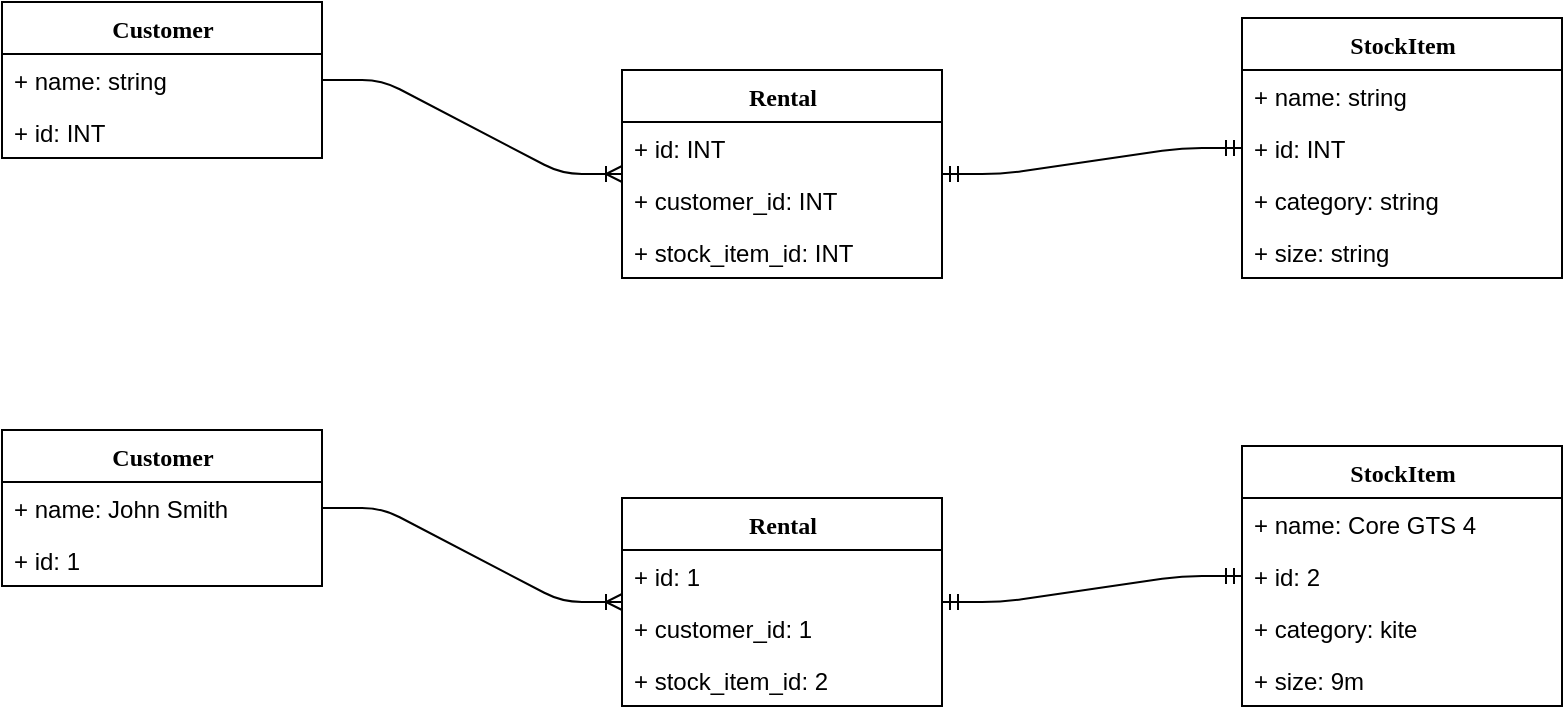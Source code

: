 <mxfile pages="1" version="11.2.5" type="device"><diagram name="Page-1" id="9f46799a-70d6-7492-0946-bef42562c5a5"><mxGraphModel dx="1186" dy="877" grid="1" gridSize="10" guides="1" tooltips="1" connect="1" arrows="1" fold="1" page="1" pageScale="1" pageWidth="1100" pageHeight="850" background="#ffffff" math="0" shadow="0"><root><mxCell id="0"/><mxCell id="1" parent="0"/><mxCell id="78961159f06e98e8-30" value="StockItem" style="swimlane;html=1;fontStyle=1;align=center;verticalAlign=top;childLayout=stackLayout;horizontal=1;startSize=26;horizontalStack=0;resizeParent=1;resizeLast=0;collapsible=1;marginBottom=0;swimlaneFillColor=#ffffff;rounded=0;shadow=0;comic=0;labelBackgroundColor=none;strokeColor=#000000;strokeWidth=1;fillColor=none;fontFamily=Verdana;fontSize=12;fontColor=#000000;" parent="1" vertex="1"><mxGeometry x="790" y="50" width="160" height="130" as="geometry"/></mxCell><mxCell id="78961159f06e98e8-31" value="+ name: string" style="text;html=1;strokeColor=none;fillColor=none;align=left;verticalAlign=top;spacingLeft=4;spacingRight=4;whiteSpace=wrap;overflow=hidden;rotatable=0;points=[[0,0.5],[1,0.5]];portConstraint=eastwest;" parent="78961159f06e98e8-30" vertex="1"><mxGeometry y="26" width="160" height="26" as="geometry"/></mxCell><mxCell id="78961159f06e98e8-32" value="+ id: INT" style="text;html=1;strokeColor=none;fillColor=none;align=left;verticalAlign=top;spacingLeft=4;spacingRight=4;whiteSpace=wrap;overflow=hidden;rotatable=0;points=[[0,0.5],[1,0.5]];portConstraint=eastwest;" parent="78961159f06e98e8-30" vertex="1"><mxGeometry y="52" width="160" height="26" as="geometry"/></mxCell><mxCell id="78961159f06e98e8-33" value="+ category: string" style="text;html=1;strokeColor=none;fillColor=none;align=left;verticalAlign=top;spacingLeft=4;spacingRight=4;whiteSpace=wrap;overflow=hidden;rotatable=0;points=[[0,0.5],[1,0.5]];portConstraint=eastwest;" parent="78961159f06e98e8-30" vertex="1"><mxGeometry y="78" width="160" height="26" as="geometry"/></mxCell><mxCell id="78961159f06e98e8-34" value="+ size: string" style="text;html=1;strokeColor=none;fillColor=none;align=left;verticalAlign=top;spacingLeft=4;spacingRight=4;whiteSpace=wrap;overflow=hidden;rotatable=0;points=[[0,0.5],[1,0.5]];portConstraint=eastwest;" parent="78961159f06e98e8-30" vertex="1"><mxGeometry y="104" width="160" height="26" as="geometry"/></mxCell><mxCell id="78961159f06e98e8-43" value="Customer" style="swimlane;html=1;fontStyle=1;align=center;verticalAlign=top;childLayout=stackLayout;horizontal=1;startSize=26;horizontalStack=0;resizeParent=1;resizeLast=0;collapsible=1;marginBottom=0;swimlaneFillColor=#ffffff;rounded=0;shadow=0;comic=0;labelBackgroundColor=none;strokeColor=#000000;strokeWidth=1;fillColor=none;fontFamily=Verdana;fontSize=12;fontColor=#000000;" parent="1" vertex="1"><mxGeometry x="170" y="42" width="160" height="78" as="geometry"/></mxCell><mxCell id="78961159f06e98e8-44" value="+ name: string" style="text;html=1;strokeColor=none;fillColor=none;align=left;verticalAlign=top;spacingLeft=4;spacingRight=4;whiteSpace=wrap;overflow=hidden;rotatable=0;points=[[0,0.5],[1,0.5]];portConstraint=eastwest;" parent="78961159f06e98e8-43" vertex="1"><mxGeometry y="26" width="160" height="26" as="geometry"/></mxCell><mxCell id="78961159f06e98e8-45" value="+ id: INT" style="text;html=1;strokeColor=none;fillColor=none;align=left;verticalAlign=top;spacingLeft=4;spacingRight=4;whiteSpace=wrap;overflow=hidden;rotatable=0;points=[[0,0.5],[1,0.5]];portConstraint=eastwest;" parent="78961159f06e98e8-43" vertex="1"><mxGeometry y="52" width="160" height="26" as="geometry"/></mxCell><mxCell id="6TeNr83Xj3EfQWhP2s_0-1" value="Rental" style="swimlane;html=1;fontStyle=1;align=center;verticalAlign=top;childLayout=stackLayout;horizontal=1;startSize=26;horizontalStack=0;resizeParent=1;resizeLast=0;collapsible=1;marginBottom=0;swimlaneFillColor=#ffffff;rounded=0;shadow=0;comic=0;labelBackgroundColor=none;strokeColor=#000000;strokeWidth=1;fillColor=none;fontFamily=Verdana;fontSize=12;fontColor=#000000;" parent="1" vertex="1"><mxGeometry x="480" y="76" width="160" height="104" as="geometry"/></mxCell><mxCell id="6TeNr83Xj3EfQWhP2s_0-2" value="+ id: INT" style="text;html=1;strokeColor=none;fillColor=none;align=left;verticalAlign=top;spacingLeft=4;spacingRight=4;whiteSpace=wrap;overflow=hidden;rotatable=0;points=[[0,0.5],[1,0.5]];portConstraint=eastwest;" parent="6TeNr83Xj3EfQWhP2s_0-1" vertex="1"><mxGeometry y="26" width="160" height="26" as="geometry"/></mxCell><mxCell id="6TeNr83Xj3EfQWhP2s_0-3" value="+ customer_id: INT" style="text;html=1;strokeColor=none;fillColor=none;align=left;verticalAlign=top;spacingLeft=4;spacingRight=4;whiteSpace=wrap;overflow=hidden;rotatable=0;points=[[0,0.5],[1,0.5]];portConstraint=eastwest;" parent="6TeNr83Xj3EfQWhP2s_0-1" vertex="1"><mxGeometry y="52" width="160" height="26" as="geometry"/></mxCell><mxCell id="6TeNr83Xj3EfQWhP2s_0-4" value="+ stock_item_id: INT" style="text;html=1;strokeColor=none;fillColor=none;align=left;verticalAlign=top;spacingLeft=4;spacingRight=4;whiteSpace=wrap;overflow=hidden;rotatable=0;points=[[0,0.5],[1,0.5]];portConstraint=eastwest;" parent="6TeNr83Xj3EfQWhP2s_0-1" vertex="1"><mxGeometry y="78" width="160" height="26" as="geometry"/></mxCell><mxCell id="6TeNr83Xj3EfQWhP2s_0-32" value="" style="edgeStyle=entityRelationEdgeStyle;fontSize=12;html=1;endArrow=ERoneToMany;" parent="1" source="78961159f06e98e8-43" target="6TeNr83Xj3EfQWhP2s_0-1" edge="1"><mxGeometry width="100" height="100" relative="1" as="geometry"><mxPoint x="400" y="194" as="sourcePoint"/><mxPoint x="500" y="94" as="targetPoint"/></mxGeometry></mxCell><mxCell id="6TeNr83Xj3EfQWhP2s_0-33" value="" style="edgeStyle=entityRelationEdgeStyle;fontSize=12;html=1;endArrow=ERmandOne;startArrow=ERmandOne;" parent="1" source="6TeNr83Xj3EfQWhP2s_0-1" target="78961159f06e98e8-30" edge="1"><mxGeometry width="100" height="100" relative="1" as="geometry"><mxPoint x="670" y="458" as="sourcePoint"/><mxPoint x="770" y="358" as="targetPoint"/></mxGeometry></mxCell><mxCell id="Y1y6ZaOMNo9krufxTgOs-11" value="StockItem" style="swimlane;html=1;fontStyle=1;align=center;verticalAlign=top;childLayout=stackLayout;horizontal=1;startSize=26;horizontalStack=0;resizeParent=1;resizeLast=0;collapsible=1;marginBottom=0;swimlaneFillColor=#ffffff;rounded=0;shadow=0;comic=0;labelBackgroundColor=none;strokeColor=#000000;strokeWidth=1;fillColor=none;fontFamily=Verdana;fontSize=12;fontColor=#000000;" parent="1" vertex="1"><mxGeometry x="790" y="264" width="160" height="130" as="geometry"/></mxCell><mxCell id="Y1y6ZaOMNo9krufxTgOs-12" value="+ name: Core GTS 4" style="text;html=1;strokeColor=none;fillColor=none;align=left;verticalAlign=top;spacingLeft=4;spacingRight=4;whiteSpace=wrap;overflow=hidden;rotatable=0;points=[[0,0.5],[1,0.5]];portConstraint=eastwest;" parent="Y1y6ZaOMNo9krufxTgOs-11" vertex="1"><mxGeometry y="26" width="160" height="26" as="geometry"/></mxCell><mxCell id="Y1y6ZaOMNo9krufxTgOs-13" value="+ id: 2" style="text;html=1;strokeColor=none;fillColor=none;align=left;verticalAlign=top;spacingLeft=4;spacingRight=4;whiteSpace=wrap;overflow=hidden;rotatable=0;points=[[0,0.5],[1,0.5]];portConstraint=eastwest;" parent="Y1y6ZaOMNo9krufxTgOs-11" vertex="1"><mxGeometry y="52" width="160" height="26" as="geometry"/></mxCell><mxCell id="Y1y6ZaOMNo9krufxTgOs-14" value="+ category: kite" style="text;html=1;strokeColor=none;fillColor=none;align=left;verticalAlign=top;spacingLeft=4;spacingRight=4;whiteSpace=wrap;overflow=hidden;rotatable=0;points=[[0,0.5],[1,0.5]];portConstraint=eastwest;" parent="Y1y6ZaOMNo9krufxTgOs-11" vertex="1"><mxGeometry y="78" width="160" height="26" as="geometry"/></mxCell><mxCell id="Y1y6ZaOMNo9krufxTgOs-15" value="+ size: 9m" style="text;html=1;strokeColor=none;fillColor=none;align=left;verticalAlign=top;spacingLeft=4;spacingRight=4;whiteSpace=wrap;overflow=hidden;rotatable=0;points=[[0,0.5],[1,0.5]];portConstraint=eastwest;" parent="Y1y6ZaOMNo9krufxTgOs-11" vertex="1"><mxGeometry y="104" width="160" height="26" as="geometry"/></mxCell><mxCell id="Y1y6ZaOMNo9krufxTgOs-16" value="Customer" style="swimlane;html=1;fontStyle=1;align=center;verticalAlign=top;childLayout=stackLayout;horizontal=1;startSize=26;horizontalStack=0;resizeParent=1;resizeLast=0;collapsible=1;marginBottom=0;swimlaneFillColor=#ffffff;rounded=0;shadow=0;comic=0;labelBackgroundColor=none;strokeColor=#000000;strokeWidth=1;fillColor=none;fontFamily=Verdana;fontSize=12;fontColor=#000000;" parent="1" vertex="1"><mxGeometry x="170" y="256" width="160" height="78" as="geometry"/></mxCell><mxCell id="Y1y6ZaOMNo9krufxTgOs-17" value="+ name: John Smith" style="text;html=1;strokeColor=none;fillColor=none;align=left;verticalAlign=top;spacingLeft=4;spacingRight=4;whiteSpace=wrap;overflow=hidden;rotatable=0;points=[[0,0.5],[1,0.5]];portConstraint=eastwest;" parent="Y1y6ZaOMNo9krufxTgOs-16" vertex="1"><mxGeometry y="26" width="160" height="26" as="geometry"/></mxCell><mxCell id="Y1y6ZaOMNo9krufxTgOs-18" value="+ id: 1" style="text;html=1;strokeColor=none;fillColor=none;align=left;verticalAlign=top;spacingLeft=4;spacingRight=4;whiteSpace=wrap;overflow=hidden;rotatable=0;points=[[0,0.5],[1,0.5]];portConstraint=eastwest;" parent="Y1y6ZaOMNo9krufxTgOs-16" vertex="1"><mxGeometry y="52" width="160" height="26" as="geometry"/></mxCell><mxCell id="Y1y6ZaOMNo9krufxTgOs-19" value="Rental" style="swimlane;html=1;fontStyle=1;align=center;verticalAlign=top;childLayout=stackLayout;horizontal=1;startSize=26;horizontalStack=0;resizeParent=1;resizeLast=0;collapsible=1;marginBottom=0;swimlaneFillColor=#ffffff;rounded=0;shadow=0;comic=0;labelBackgroundColor=none;strokeColor=#000000;strokeWidth=1;fillColor=none;fontFamily=Verdana;fontSize=12;fontColor=#000000;" parent="1" vertex="1"><mxGeometry x="480" y="290" width="160" height="104" as="geometry"/></mxCell><mxCell id="Y1y6ZaOMNo9krufxTgOs-20" value="+ id: 1" style="text;html=1;strokeColor=none;fillColor=none;align=left;verticalAlign=top;spacingLeft=4;spacingRight=4;whiteSpace=wrap;overflow=hidden;rotatable=0;points=[[0,0.5],[1,0.5]];portConstraint=eastwest;" parent="Y1y6ZaOMNo9krufxTgOs-19" vertex="1"><mxGeometry y="26" width="160" height="26" as="geometry"/></mxCell><mxCell id="Y1y6ZaOMNo9krufxTgOs-21" value="+ customer_id: 1" style="text;html=1;strokeColor=none;fillColor=none;align=left;verticalAlign=top;spacingLeft=4;spacingRight=4;whiteSpace=wrap;overflow=hidden;rotatable=0;points=[[0,0.5],[1,0.5]];portConstraint=eastwest;" parent="Y1y6ZaOMNo9krufxTgOs-19" vertex="1"><mxGeometry y="52" width="160" height="26" as="geometry"/></mxCell><mxCell id="Y1y6ZaOMNo9krufxTgOs-22" value="+ stock_item_id: 2" style="text;html=1;strokeColor=none;fillColor=none;align=left;verticalAlign=top;spacingLeft=4;spacingRight=4;whiteSpace=wrap;overflow=hidden;rotatable=0;points=[[0,0.5],[1,0.5]];portConstraint=eastwest;" parent="Y1y6ZaOMNo9krufxTgOs-19" vertex="1"><mxGeometry y="78" width="160" height="26" as="geometry"/></mxCell><mxCell id="Y1y6ZaOMNo9krufxTgOs-24" value="" style="edgeStyle=entityRelationEdgeStyle;fontSize=12;html=1;endArrow=ERoneToMany;" parent="1" source="Y1y6ZaOMNo9krufxTgOs-16" target="Y1y6ZaOMNo9krufxTgOs-19" edge="1"><mxGeometry width="100" height="100" relative="1" as="geometry"><mxPoint x="400" y="408" as="sourcePoint"/><mxPoint x="500" y="308" as="targetPoint"/></mxGeometry></mxCell><mxCell id="Y1y6ZaOMNo9krufxTgOs-25" value="" style="edgeStyle=entityRelationEdgeStyle;fontSize=12;html=1;endArrow=ERmandOne;startArrow=ERmandOne;" parent="1" source="Y1y6ZaOMNo9krufxTgOs-19" target="Y1y6ZaOMNo9krufxTgOs-11" edge="1"><mxGeometry width="100" height="100" relative="1" as="geometry"><mxPoint x="670" y="672" as="sourcePoint"/><mxPoint x="770" y="572" as="targetPoint"/></mxGeometry></mxCell></root></mxGraphModel></diagram></mxfile>